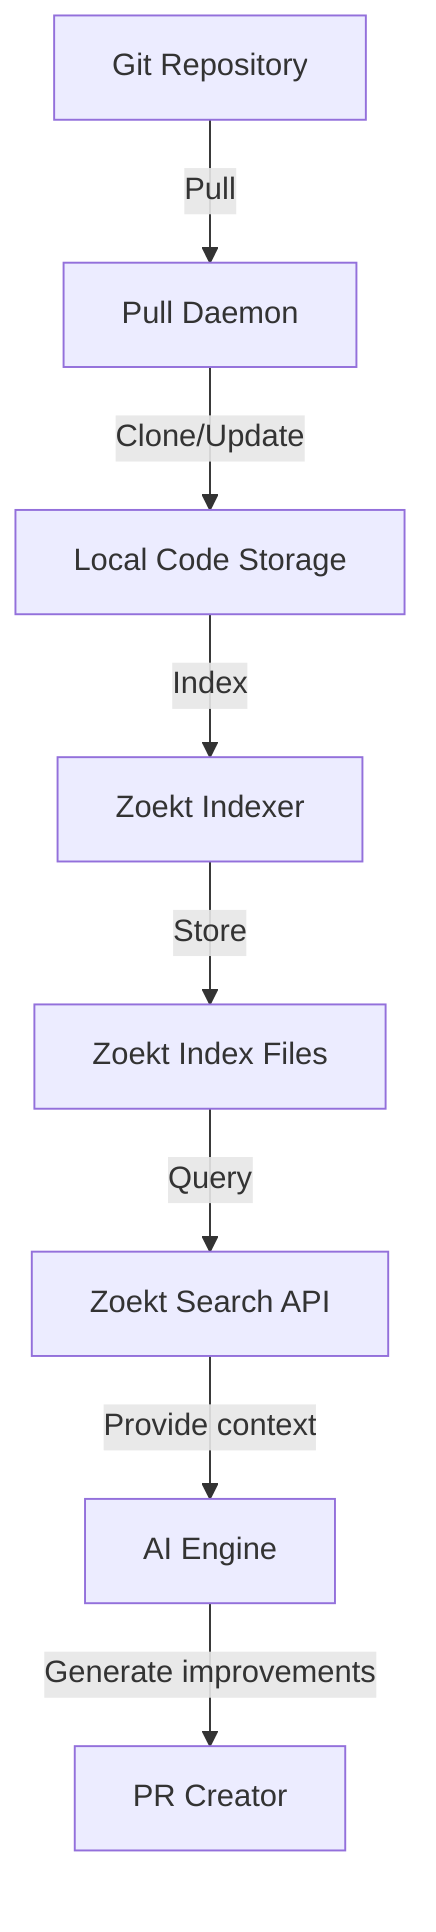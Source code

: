 graph TD;
    A["Git Repository"] -->|"Pull"| B["Pull Daemon"]
    B -->|"Clone/Update"| C["Local Code Storage"]
    C -->|"Index"| D["Zoekt Indexer"]
    D -->|"Store"| E["Zoekt Index Files"]
    E -->|"Query"| F["Zoekt Search API"]
    F -->|"Provide context"| G["AI Engine"]
    G -->|"Generate improvements"| H["PR Creator"]